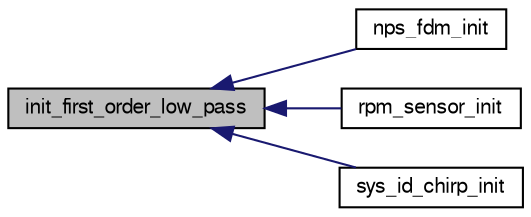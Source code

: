digraph "init_first_order_low_pass"
{
  edge [fontname="FreeSans",fontsize="10",labelfontname="FreeSans",labelfontsize="10"];
  node [fontname="FreeSans",fontsize="10",shape=record];
  rankdir="LR";
  Node1 [label="init_first_order_low_pass",height=0.2,width=0.4,color="black", fillcolor="grey75", style="filled", fontcolor="black"];
  Node1 -> Node2 [dir="back",color="midnightblue",fontsize="10",style="solid",fontname="FreeSans"];
  Node2 [label="nps_fdm_init",height=0.2,width=0.4,color="black", fillcolor="white", style="filled",URL="$nps__fdm__gazebo_8cpp.html#a17ec5b69b110d046f9db5b67d2b08779",tooltip="Initialize actuator dynamics, set unused fields in fdm. "];
  Node1 -> Node3 [dir="back",color="midnightblue",fontsize="10",style="solid",fontname="FreeSans"];
  Node3 [label="rpm_sensor_init",height=0.2,width=0.4,color="black", fillcolor="white", style="filled",URL="$rpm__sensor_8h.html#aedef6155fceb893c028bdb57041b2177"];
  Node1 -> Node4 [dir="back",color="midnightblue",fontsize="10",style="solid",fontname="FreeSans"];
  Node4 [label="sys_id_chirp_init",height=0.2,width=0.4,color="black", fillcolor="white", style="filled",URL="$sys__id__chirp_8h.html#aecab88b97c35be3430f78b20150b0733"];
}
